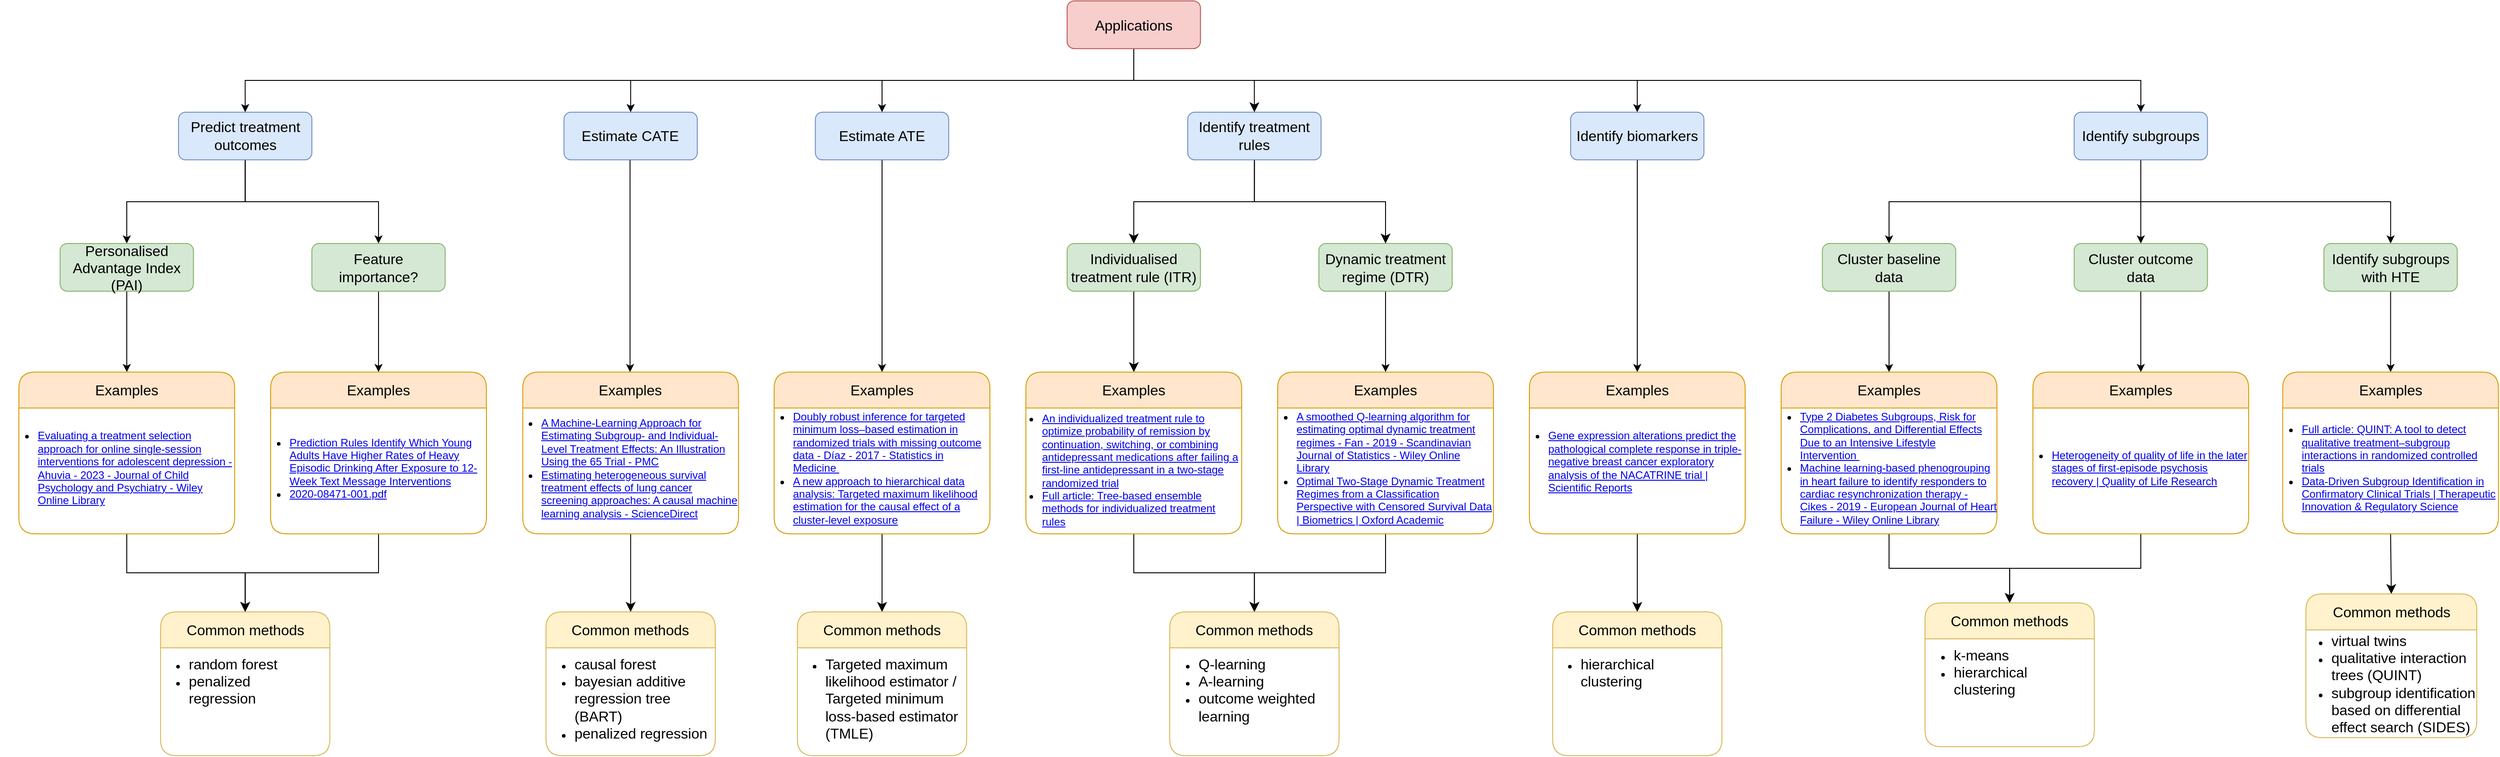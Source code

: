 <mxfile version="26.0.14">
  <diagram name="Page-1" id="97916047-d0de-89f5-080d-49f4d83e522f">
    <mxGraphModel dx="1921" dy="1223" grid="1" gridSize="10" guides="1" tooltips="1" connect="1" arrows="1" fold="1" page="1" pageScale="1.5" pageWidth="1169" pageHeight="827" background="none" math="0" shadow="0">
      <root>
        <mxCell id="0" />
        <mxCell id="1" parent="0" />
        <mxCell id="nU6p1UG-6rYGhFWLCgA0-63" style="edgeStyle=orthogonalEdgeStyle;rounded=0;orthogonalLoop=1;jettySize=auto;html=1;exitX=0.5;exitY=1;exitDx=0;exitDy=0;entryX=0.5;entryY=0;entryDx=0;entryDy=0;" parent="1" source="nU6p1UG-6rYGhFWLCgA0-56" target="nU6p1UG-6rYGhFWLCgA0-57" edge="1">
          <mxGeometry relative="1" as="geometry" />
        </mxCell>
        <mxCell id="nU6p1UG-6rYGhFWLCgA0-65" style="edgeStyle=orthogonalEdgeStyle;rounded=0;orthogonalLoop=1;jettySize=auto;html=1;exitX=0.5;exitY=1;exitDx=0;exitDy=0;entryX=0.5;entryY=0;entryDx=0;entryDy=0;" parent="1" source="nU6p1UG-6rYGhFWLCgA0-56" target="nU6p1UG-6rYGhFWLCgA0-58" edge="1">
          <mxGeometry relative="1" as="geometry" />
        </mxCell>
        <mxCell id="nU6p1UG-6rYGhFWLCgA0-66" style="edgeStyle=orthogonalEdgeStyle;rounded=0;orthogonalLoop=1;jettySize=auto;html=1;exitX=0.5;exitY=1;exitDx=0;exitDy=0;entryX=0.5;entryY=0;entryDx=0;entryDy=0;" parent="1" source="nU6p1UG-6rYGhFWLCgA0-56" target="nU6p1UG-6rYGhFWLCgA0-62" edge="1">
          <mxGeometry relative="1" as="geometry" />
        </mxCell>
        <mxCell id="nU6p1UG-6rYGhFWLCgA0-68" style="edgeStyle=orthogonalEdgeStyle;rounded=0;orthogonalLoop=1;jettySize=auto;html=1;exitX=0.5;exitY=1;exitDx=0;exitDy=0;" parent="1" source="nU6p1UG-6rYGhFWLCgA0-56" target="nU6p1UG-6rYGhFWLCgA0-59" edge="1">
          <mxGeometry relative="1" as="geometry" />
        </mxCell>
        <mxCell id="nU6p1UG-6rYGhFWLCgA0-69" style="edgeStyle=orthogonalEdgeStyle;rounded=0;orthogonalLoop=1;jettySize=auto;html=1;exitX=0.5;exitY=1;exitDx=0;exitDy=0;" parent="1" source="nU6p1UG-6rYGhFWLCgA0-56" target="nU6p1UG-6rYGhFWLCgA0-61" edge="1">
          <mxGeometry relative="1" as="geometry" />
        </mxCell>
        <mxCell id="dUSast3UTKjSwozzXsg9-116" style="edgeStyle=orthogonalEdgeStyle;rounded=0;orthogonalLoop=1;jettySize=auto;html=1;exitX=0.5;exitY=1;exitDx=0;exitDy=0;entryX=0.5;entryY=0;entryDx=0;entryDy=0;fontSize=12;startSize=8;endSize=8;" edge="1" parent="1" source="nU6p1UG-6rYGhFWLCgA0-56" target="dUSast3UTKjSwozzXsg9-114">
          <mxGeometry relative="1" as="geometry" />
        </mxCell>
        <mxCell id="nU6p1UG-6rYGhFWLCgA0-56" value="Applications" style="rounded=1;whiteSpace=wrap;html=1;fillColor=#f8cecc;strokeColor=#b85450;fontSize=16;" parent="1" vertex="1">
          <mxGeometry x="1205.85" y="40" width="148.293" height="53.077" as="geometry" />
        </mxCell>
        <mxCell id="nU6p1UG-6rYGhFWLCgA0-99" style="edgeStyle=orthogonalEdgeStyle;rounded=0;orthogonalLoop=1;jettySize=auto;html=1;exitX=0.5;exitY=1;exitDx=0;exitDy=0;entryX=0.5;entryY=0;entryDx=0;entryDy=0;" parent="1" source="nU6p1UG-6rYGhFWLCgA0-57" target="nU6p1UG-6rYGhFWLCgA0-72" edge="1">
          <mxGeometry relative="1" as="geometry" />
        </mxCell>
        <mxCell id="nU6p1UG-6rYGhFWLCgA0-100" style="edgeStyle=orthogonalEdgeStyle;rounded=0;orthogonalLoop=1;jettySize=auto;html=1;exitX=0.5;exitY=1;exitDx=0;exitDy=0;entryX=0.5;entryY=0;entryDx=0;entryDy=0;" parent="1" source="nU6p1UG-6rYGhFWLCgA0-57" target="nU6p1UG-6rYGhFWLCgA0-73" edge="1">
          <mxGeometry relative="1" as="geometry" />
        </mxCell>
        <mxCell id="nU6p1UG-6rYGhFWLCgA0-57" value="Predict treatment outcomes" style="rounded=1;whiteSpace=wrap;html=1;fillColor=#dae8fc;strokeColor=#6c8ebf;fontSize=16;" parent="1" vertex="1">
          <mxGeometry x="217.563" y="163.846" width="148.293" height="53.077" as="geometry" />
        </mxCell>
        <mxCell id="nU6p1UG-6rYGhFWLCgA0-93" style="edgeStyle=orthogonalEdgeStyle;rounded=0;orthogonalLoop=1;jettySize=auto;html=1;exitX=0.5;exitY=1;exitDx=0;exitDy=0;entryX=0.5;entryY=0;entryDx=0;entryDy=0;" parent="1" edge="1">
          <mxGeometry relative="1" as="geometry">
            <mxPoint x="719.728" y="216.923" as="sourcePoint" />
            <mxPoint x="719.728" y="453.073" as="targetPoint" />
          </mxGeometry>
        </mxCell>
        <mxCell id="nU6p1UG-6rYGhFWLCgA0-58" value="Estimate CATE" style="rounded=1;whiteSpace=wrap;html=1;fillColor=#dae8fc;strokeColor=#6c8ebf;fontSize=16;" parent="1" vertex="1">
          <mxGeometry x="646.252" y="163.846" width="148.293" height="53.077" as="geometry" />
        </mxCell>
        <mxCell id="nU6p1UG-6rYGhFWLCgA0-80" style="edgeStyle=orthogonalEdgeStyle;rounded=0;orthogonalLoop=1;jettySize=auto;html=1;exitX=0.5;exitY=1;exitDx=0;exitDy=0;entryX=0.5;entryY=0;entryDx=0;entryDy=0;" parent="1" source="nU6p1UG-6rYGhFWLCgA0-59" target="nU6p1UG-6rYGhFWLCgA0-74" edge="1">
          <mxGeometry relative="1" as="geometry" />
        </mxCell>
        <mxCell id="nU6p1UG-6rYGhFWLCgA0-81" style="edgeStyle=orthogonalEdgeStyle;rounded=0;orthogonalLoop=1;jettySize=auto;html=1;exitX=0.5;exitY=1;exitDx=0;exitDy=0;entryX=0.5;entryY=0;entryDx=0;entryDy=0;" parent="1" source="nU6p1UG-6rYGhFWLCgA0-59" target="nU6p1UG-6rYGhFWLCgA0-75" edge="1">
          <mxGeometry relative="1" as="geometry" />
        </mxCell>
        <mxCell id="nU6p1UG-6rYGhFWLCgA0-82" style="edgeStyle=orthogonalEdgeStyle;rounded=0;orthogonalLoop=1;jettySize=auto;html=1;exitX=0.5;exitY=1;exitDx=0;exitDy=0;" parent="1" source="nU6p1UG-6rYGhFWLCgA0-59" target="nU6p1UG-6rYGhFWLCgA0-76" edge="1">
          <mxGeometry relative="1" as="geometry" />
        </mxCell>
        <mxCell id="nU6p1UG-6rYGhFWLCgA0-59" value="Identify subgroups" style="rounded=1;whiteSpace=wrap;html=1;fillColor=#dae8fc;strokeColor=#6c8ebf;fontSize=16;" parent="1" vertex="1">
          <mxGeometry x="2325.858" y="163.846" width="148.293" height="53.077" as="geometry" />
        </mxCell>
        <mxCell id="dUSast3UTKjSwozzXsg9-113" style="edgeStyle=none;curved=1;rounded=0;orthogonalLoop=1;jettySize=auto;html=1;exitX=0.5;exitY=1;exitDx=0;exitDy=0;entryX=0.5;entryY=0;entryDx=0;entryDy=0;fontSize=12;startSize=8;endSize=8;" edge="1" parent="1" source="nU6p1UG-6rYGhFWLCgA0-60" target="dUSast3UTKjSwozzXsg9-15">
          <mxGeometry relative="1" as="geometry" />
        </mxCell>
        <mxCell id="nU6p1UG-6rYGhFWLCgA0-60" value="Individualised treatment rule (ITR)" style="rounded=1;whiteSpace=wrap;html=1;fillColor=#d5e8d4;strokeColor=#82b366;fontSize=16;" parent="1" vertex="1">
          <mxGeometry x="1205.85" y="309.996" width="148.293" height="53.077" as="geometry" />
        </mxCell>
        <mxCell id="nU6p1UG-6rYGhFWLCgA0-101" style="edgeStyle=orthogonalEdgeStyle;rounded=0;orthogonalLoop=1;jettySize=auto;html=1;exitX=0.5;exitY=1;exitDx=0;exitDy=0;entryX=0.5;entryY=0;entryDx=0;entryDy=0;" parent="1" source="nU6p1UG-6rYGhFWLCgA0-61" edge="1">
          <mxGeometry relative="1" as="geometry">
            <mxPoint x="1839.995" y="453.073" as="targetPoint" />
          </mxGeometry>
        </mxCell>
        <mxCell id="nU6p1UG-6rYGhFWLCgA0-61" value="Identify biomarkers" style="rounded=1;whiteSpace=wrap;html=1;fillColor=#dae8fc;strokeColor=#6c8ebf;fontSize=16;" parent="1" vertex="1">
          <mxGeometry x="1765.849" y="163.846" width="148.293" height="53.077" as="geometry" />
        </mxCell>
        <mxCell id="nU6p1UG-6rYGhFWLCgA0-94" style="edgeStyle=orthogonalEdgeStyle;rounded=0;orthogonalLoop=1;jettySize=auto;html=1;exitX=0.5;exitY=1;exitDx=0;exitDy=0;entryX=0.5;entryY=0;entryDx=0;entryDy=0;" parent="1" source="nU6p1UG-6rYGhFWLCgA0-62" edge="1">
          <mxGeometry relative="1" as="geometry">
            <mxPoint x="1000.0" y="453.07" as="targetPoint" />
          </mxGeometry>
        </mxCell>
        <mxCell id="nU6p1UG-6rYGhFWLCgA0-62" value="Estimate ATE" style="rounded=1;whiteSpace=wrap;html=1;fillColor=#dae8fc;strokeColor=#6c8ebf;fontSize=16;" parent="1" vertex="1">
          <mxGeometry x="925.851" y="163.846" width="148.293" height="53.077" as="geometry" />
        </mxCell>
        <mxCell id="nU6p1UG-6rYGhFWLCgA0-84" style="edgeStyle=orthogonalEdgeStyle;rounded=0;orthogonalLoop=1;jettySize=auto;html=1;exitX=0.5;exitY=1;exitDx=0;exitDy=0;entryX=0.5;entryY=0;entryDx=0;entryDy=0;" parent="1" source="nU6p1UG-6rYGhFWLCgA0-72" target="dUSast3UTKjSwozzXsg9-39" edge="1">
          <mxGeometry relative="1" as="geometry">
            <mxPoint x="159.996" y="446.924" as="targetPoint" />
          </mxGeometry>
        </mxCell>
        <mxCell id="nU6p1UG-6rYGhFWLCgA0-72" value="Personalised Advantage Index (PAI)" style="rounded=1;whiteSpace=wrap;html=1;fillColor=#d5e8d4;strokeColor=#82b366;fontSize=16;" parent="1" vertex="1">
          <mxGeometry x="85.85" y="309.996" width="148.293" height="53.077" as="geometry" />
        </mxCell>
        <mxCell id="nU6p1UG-6rYGhFWLCgA0-88" style="edgeStyle=orthogonalEdgeStyle;rounded=0;orthogonalLoop=1;jettySize=auto;html=1;exitX=0.5;exitY=1;exitDx=0;exitDy=0;entryX=0.5;entryY=0;entryDx=0;entryDy=0;" parent="1" source="nU6p1UG-6rYGhFWLCgA0-73" target="dUSast3UTKjSwozzXsg9-35" edge="1">
          <mxGeometry relative="1" as="geometry">
            <mxPoint x="440.004" y="446.924" as="targetPoint" />
          </mxGeometry>
        </mxCell>
        <mxCell id="nU6p1UG-6rYGhFWLCgA0-73" value="Feature importance?" style="rounded=1;whiteSpace=wrap;html=1;fillColor=#d5e8d4;strokeColor=#82b366;fontSize=16;" parent="1" vertex="1">
          <mxGeometry x="365.858" y="309.996" width="148.293" height="53.077" as="geometry" />
        </mxCell>
        <mxCell id="nU6p1UG-6rYGhFWLCgA0-105" style="edgeStyle=orthogonalEdgeStyle;rounded=0;orthogonalLoop=1;jettySize=auto;html=1;exitX=0.5;exitY=1;exitDx=0;exitDy=0;entryX=0.5;entryY=0;entryDx=0;entryDy=0;" parent="1" source="nU6p1UG-6rYGhFWLCgA0-74" edge="1">
          <mxGeometry relative="1" as="geometry">
            <mxPoint x="2119.995" y="453.073" as="targetPoint" />
          </mxGeometry>
        </mxCell>
        <mxCell id="nU6p1UG-6rYGhFWLCgA0-74" value="Cluster baseline data&lt;span style=&quot;color: rgba(0, 0, 0, 0); font-family: monospace; font-size: 0px; text-align: start; text-wrap-mode: nowrap;&quot;&gt;%3CmxGraphModel%3E%3Croot%3E%3CmxCell%20id%3D%220%22%2F%3E%3CmxCell%20id%3D%221%22%20parent%3D%220%22%2F%3E%3CmxCell%20id%3D%222%22%20value%3D%22Importance%20of%20treatment%20assignment%20in%20predictor%22%20style%3D%22rounded%3D1%3BwhiteSpace%3Dwrap%3Bhtml%3D1%3BfillColor%3D%23d5e8d4%3BstrokeColor%3D%2382b366%3BfontSize%3D16%3B%22%20vertex%3D%221%22%20parent%3D%221%22%3E%3CmxGeometry%20x%3D%22250%22%20y%3D%22390%22%20width%3D%22160%22%20height%3D%2260%22%20as%3D%22geometry%22%2F%3E%3C%2FmxCell%3E%3C%2Froot%3E%3C%2FmxGraphModel%3E&lt;/span&gt;" style="rounded=1;whiteSpace=wrap;html=1;fillColor=#d5e8d4;strokeColor=#82b366;fontSize=16;" parent="1" vertex="1">
          <mxGeometry x="2045.849" y="309.996" width="148.293" height="53.077" as="geometry" />
        </mxCell>
        <mxCell id="nU6p1UG-6rYGhFWLCgA0-108" style="edgeStyle=orthogonalEdgeStyle;rounded=0;orthogonalLoop=1;jettySize=auto;html=1;exitX=0.5;exitY=1;exitDx=0;exitDy=0;entryX=0.5;entryY=0;entryDx=0;entryDy=0;" parent="1" source="nU6p1UG-6rYGhFWLCgA0-75" target="dUSast3UTKjSwozzXsg9-27" edge="1">
          <mxGeometry relative="1" as="geometry">
            <mxPoint x="2399.03" y="450" as="targetPoint" />
          </mxGeometry>
        </mxCell>
        <mxCell id="nU6p1UG-6rYGhFWLCgA0-75" value="Cluster outcome data" style="rounded=1;whiteSpace=wrap;html=1;fillColor=#d5e8d4;strokeColor=#82b366;fontSize=16;" parent="1" vertex="1">
          <mxGeometry x="2325.858" y="309.996" width="148.293" height="53.077" as="geometry" />
        </mxCell>
        <mxCell id="nU6p1UG-6rYGhFWLCgA0-109" style="edgeStyle=orthogonalEdgeStyle;rounded=0;orthogonalLoop=1;jettySize=auto;html=1;exitX=0.5;exitY=1;exitDx=0;exitDy=0;entryX=0.5;entryY=0;entryDx=0;entryDy=0;" parent="1" source="nU6p1UG-6rYGhFWLCgA0-76" target="dUSast3UTKjSwozzXsg9-31" edge="1">
          <mxGeometry relative="1" as="geometry">
            <mxPoint x="2678" y="450" as="targetPoint" />
          </mxGeometry>
        </mxCell>
        <mxCell id="nU6p1UG-6rYGhFWLCgA0-76" value="Identify subgroups with HTE" style="rounded=1;whiteSpace=wrap;html=1;fillColor=#d5e8d4;strokeColor=#82b366;fontSize=16;" parent="1" vertex="1">
          <mxGeometry x="2603.657" y="309.996" width="148.293" height="53.077" as="geometry" />
        </mxCell>
        <mxCell id="dUSast3UTKjSwozzXsg9-67" style="edgeStyle=none;curved=1;rounded=0;orthogonalLoop=1;jettySize=auto;html=1;exitX=0.5;exitY=1;exitDx=0;exitDy=0;fontSize=12;startSize=8;endSize=8;" edge="1" parent="1" source="dUSast3UTKjSwozzXsg9-1" target="dUSast3UTKjSwozzXsg9-62">
          <mxGeometry relative="1" as="geometry" />
        </mxCell>
        <mxCell id="dUSast3UTKjSwozzXsg9-1" value="&lt;font&gt;Examples&lt;/font&gt;" style="swimlane;whiteSpace=wrap;html=1;rounded=1;fillColor=#ffe6cc;strokeColor=#d79b00;startSize=40;fontSize=16;fontStyle=0" vertex="1" parent="1">
          <mxGeometry x="600.39" y="453.07" width="240" height="180" as="geometry" />
        </mxCell>
        <mxCell id="dUSast3UTKjSwozzXsg9-2" value="&lt;ul&gt;&lt;li&gt;&lt;a href=&quot;https://pmc.ncbi.nlm.nih.gov/articles/PMC9459357/#bibr40-0272989X221100717&quot;&gt;A Machine-Learning Approach for Estimating Subgroup- and Individual-Level Treatment Effects: An Illustration Using the 65 Trial - PMC&lt;/a&gt;&lt;/li&gt;&lt;li&gt;&lt;a href=&quot;https://www.sciencedirect.com/science/article/pii/S1047279721001587#bib0005&quot;&gt;Estimating heterogeneous survival treatment effects of lung cancer screening approaches: A causal machine learning analysis - ScienceDirect&lt;/a&gt;&lt;/li&gt;&lt;/ul&gt;" style="text;html=1;align=left;verticalAlign=middle;whiteSpace=wrap;rounded=0;" vertex="1" parent="dUSast3UTKjSwozzXsg9-1">
          <mxGeometry x="-21" y="46.93" width="261" height="120" as="geometry" />
        </mxCell>
        <mxCell id="dUSast3UTKjSwozzXsg9-3" style="edgeStyle=none;curved=1;rounded=0;orthogonalLoop=1;jettySize=auto;html=1;exitX=0.75;exitY=1;exitDx=0;exitDy=0;fontSize=12;startSize=8;endSize=8;" edge="1" parent="dUSast3UTKjSwozzXsg9-1" source="dUSast3UTKjSwozzXsg9-2" target="dUSast3UTKjSwozzXsg9-2">
          <mxGeometry relative="1" as="geometry" />
        </mxCell>
        <mxCell id="dUSast3UTKjSwozzXsg9-4" style="edgeStyle=none;curved=1;rounded=0;orthogonalLoop=1;jettySize=auto;html=1;exitX=0.75;exitY=1;exitDx=0;exitDy=0;fontSize=12;startSize=8;endSize=8;" edge="1" parent="dUSast3UTKjSwozzXsg9-1" source="dUSast3UTKjSwozzXsg9-2" target="dUSast3UTKjSwozzXsg9-2">
          <mxGeometry relative="1" as="geometry" />
        </mxCell>
        <mxCell id="dUSast3UTKjSwozzXsg9-77" style="edgeStyle=none;curved=1;rounded=0;orthogonalLoop=1;jettySize=auto;html=1;exitX=0.5;exitY=1;exitDx=0;exitDy=0;entryX=0.5;entryY=0;entryDx=0;entryDy=0;fontSize=12;startSize=8;endSize=8;" edge="1" parent="1" source="dUSast3UTKjSwozzXsg9-10" target="dUSast3UTKjSwozzXsg9-73">
          <mxGeometry relative="1" as="geometry" />
        </mxCell>
        <mxCell id="dUSast3UTKjSwozzXsg9-10" value="&lt;font&gt;Examples&lt;/font&gt;" style="swimlane;whiteSpace=wrap;html=1;rounded=1;fillColor=#ffe6cc;strokeColor=#d79b00;startSize=40;fontSize=16;fontStyle=0" vertex="1" parent="1">
          <mxGeometry x="880" y="453.07" width="240" height="180" as="geometry" />
        </mxCell>
        <mxCell id="dUSast3UTKjSwozzXsg9-11" value="&lt;ul&gt;&lt;li&gt;&lt;a href=&quot;https://onlinelibrary.wiley.com/doi/10.1/sim.7389&quot;&gt;Doubly robust inference for targeted minimum loss–based estimation in randomized trials with missing outcome data - Díaz - 2017 - Statistics in Medicine&amp;nbsp;&lt;/a&gt;&lt;/li&gt;&lt;li&gt;&lt;a href=&quot;https://journals.sagepub.com/doi/10.118/0962280218774936&quot;&gt;A new approach to hierarchical data analysis: Targeted maximum likelihood estimation for the causal effect of a cluster-level exposure&lt;/a&gt;&lt;/li&gt;&lt;/ul&gt;" style="text;html=1;align=left;verticalAlign=middle;whiteSpace=wrap;rounded=0;" vertex="1" parent="dUSast3UTKjSwozzXsg9-10">
          <mxGeometry x="-21" y="46.93" width="261" height="120" as="geometry" />
        </mxCell>
        <mxCell id="dUSast3UTKjSwozzXsg9-12" style="edgeStyle=none;curved=1;rounded=0;orthogonalLoop=1;jettySize=auto;html=1;exitX=0.75;exitY=1;exitDx=0;exitDy=0;fontSize=12;startSize=8;endSize=8;" edge="1" parent="dUSast3UTKjSwozzXsg9-10" source="dUSast3UTKjSwozzXsg9-11" target="dUSast3UTKjSwozzXsg9-11">
          <mxGeometry relative="1" as="geometry" />
        </mxCell>
        <mxCell id="dUSast3UTKjSwozzXsg9-13" style="edgeStyle=none;curved=1;rounded=0;orthogonalLoop=1;jettySize=auto;html=1;exitX=0.75;exitY=1;exitDx=0;exitDy=0;fontSize=12;startSize=8;endSize=8;" edge="1" parent="dUSast3UTKjSwozzXsg9-10" source="dUSast3UTKjSwozzXsg9-11" target="dUSast3UTKjSwozzXsg9-11">
          <mxGeometry relative="1" as="geometry" />
        </mxCell>
        <mxCell id="dUSast3UTKjSwozzXsg9-83" style="edgeStyle=orthogonalEdgeStyle;rounded=0;orthogonalLoop=1;jettySize=auto;html=1;exitX=0.5;exitY=1;exitDx=0;exitDy=0;entryX=0.5;entryY=0;entryDx=0;entryDy=0;fontSize=12;startSize=8;endSize=8;" edge="1" parent="1" source="dUSast3UTKjSwozzXsg9-15" target="dUSast3UTKjSwozzXsg9-108">
          <mxGeometry relative="1" as="geometry">
            <mxPoint x="1279.995" y="720" as="targetPoint" />
          </mxGeometry>
        </mxCell>
        <mxCell id="dUSast3UTKjSwozzXsg9-15" value="&lt;font&gt;Examples&lt;/font&gt;" style="swimlane;whiteSpace=wrap;html=1;rounded=1;fillColor=#ffe6cc;strokeColor=#d79b00;startSize=40;fontSize=16;fontStyle=0" vertex="1" parent="1">
          <mxGeometry x="1160" y="453.07" width="240" height="180" as="geometry" />
        </mxCell>
        <mxCell id="dUSast3UTKjSwozzXsg9-16" value="&lt;ul&gt;&lt;li&gt;&lt;a href=&quot;https://www.cambridge.org/core/journals/psychological-medicine/article/an-individualized-treatment-rule-to-optimize-probability-of-remission-by-continuation-switching-or-combining-antidepressant-medications-after-failing-a-firstline-antidepressant-in-a-twostage-randomized-trial/DDEFA9F0735147100E0BE81491B362C8&quot;&gt;An individualized treatment rule to optimize probability of remission by continuation, switching, or combining antidepressant medications after failing a first-line antidepressant in a two-stage randomized trial&lt;/a&gt;&lt;/li&gt;&lt;li&gt;&lt;a href=&quot;https://www.tandfonline.com/doi/full/10.108/24709360.202.1435608#abstract&quot;&gt;Full article: Tree-based ensemble methods for individualized treatment rules&lt;/a&gt;&lt;/li&gt;&lt;/ul&gt;" style="text;html=1;align=left;verticalAlign=middle;whiteSpace=wrap;rounded=0;" vertex="1" parent="dUSast3UTKjSwozzXsg9-15">
          <mxGeometry x="-24" y="48.93" width="264" height="120" as="geometry" />
        </mxCell>
        <mxCell id="dUSast3UTKjSwozzXsg9-17" style="edgeStyle=none;curved=1;rounded=0;orthogonalLoop=1;jettySize=auto;html=1;exitX=0.75;exitY=1;exitDx=0;exitDy=0;fontSize=12;startSize=8;endSize=8;" edge="1" parent="dUSast3UTKjSwozzXsg9-15" source="dUSast3UTKjSwozzXsg9-16" target="dUSast3UTKjSwozzXsg9-16">
          <mxGeometry relative="1" as="geometry" />
        </mxCell>
        <mxCell id="dUSast3UTKjSwozzXsg9-18" style="edgeStyle=none;curved=1;rounded=0;orthogonalLoop=1;jettySize=auto;html=1;exitX=0.75;exitY=1;exitDx=0;exitDy=0;fontSize=12;startSize=8;endSize=8;" edge="1" parent="dUSast3UTKjSwozzXsg9-15" source="dUSast3UTKjSwozzXsg9-16" target="dUSast3UTKjSwozzXsg9-16">
          <mxGeometry relative="1" as="geometry" />
        </mxCell>
        <mxCell id="dUSast3UTKjSwozzXsg9-88" style="edgeStyle=none;curved=1;rounded=0;orthogonalLoop=1;jettySize=auto;html=1;exitX=0.5;exitY=1;exitDx=0;exitDy=0;entryX=0.5;entryY=0;entryDx=0;entryDy=0;fontSize=12;startSize=8;endSize=8;" edge="1" parent="1" source="dUSast3UTKjSwozzXsg9-19" target="dUSast3UTKjSwozzXsg9-84">
          <mxGeometry relative="1" as="geometry" />
        </mxCell>
        <mxCell id="dUSast3UTKjSwozzXsg9-19" value="&lt;font&gt;Examples&lt;/font&gt;" style="swimlane;whiteSpace=wrap;html=1;rounded=1;fillColor=#ffe6cc;strokeColor=#d79b00;startSize=40;fontSize=16;fontStyle=0" vertex="1" parent="1">
          <mxGeometry x="1720" y="453.07" width="240" height="180" as="geometry" />
        </mxCell>
        <mxCell id="dUSast3UTKjSwozzXsg9-20" value="&lt;ul&gt;&lt;li&gt;&lt;a href=&quot;https://www.nature.com/articles/s41598-023-48657-6&quot;&gt;Gene expression alterations predict the pathological complete response in triple-negative breast cancer exploratory analysis of the NACATRINE trial | Scientific Reports&lt;/a&gt;&lt;/li&gt;&lt;br&gt;&lt;/ul&gt;" style="text;html=1;align=left;verticalAlign=middle;whiteSpace=wrap;rounded=0;" vertex="1" parent="dUSast3UTKjSwozzXsg9-19">
          <mxGeometry x="-21" y="46.93" width="261" height="120" as="geometry" />
        </mxCell>
        <mxCell id="dUSast3UTKjSwozzXsg9-21" style="edgeStyle=none;curved=1;rounded=0;orthogonalLoop=1;jettySize=auto;html=1;exitX=0.75;exitY=1;exitDx=0;exitDy=0;fontSize=12;startSize=8;endSize=8;" edge="1" parent="dUSast3UTKjSwozzXsg9-19" source="dUSast3UTKjSwozzXsg9-20" target="dUSast3UTKjSwozzXsg9-20">
          <mxGeometry relative="1" as="geometry" />
        </mxCell>
        <mxCell id="dUSast3UTKjSwozzXsg9-22" style="edgeStyle=none;curved=1;rounded=0;orthogonalLoop=1;jettySize=auto;html=1;exitX=0.75;exitY=1;exitDx=0;exitDy=0;fontSize=12;startSize=8;endSize=8;" edge="1" parent="dUSast3UTKjSwozzXsg9-19" source="dUSast3UTKjSwozzXsg9-20" target="dUSast3UTKjSwozzXsg9-20">
          <mxGeometry relative="1" as="geometry" />
        </mxCell>
        <mxCell id="dUSast3UTKjSwozzXsg9-99" style="edgeStyle=orthogonalEdgeStyle;rounded=0;orthogonalLoop=1;jettySize=auto;html=1;exitX=0.5;exitY=1;exitDx=0;exitDy=0;entryX=0.5;entryY=0;entryDx=0;entryDy=0;fontSize=12;startSize=8;endSize=8;" edge="1" parent="1" source="dUSast3UTKjSwozzXsg9-23" target="dUSast3UTKjSwozzXsg9-89">
          <mxGeometry relative="1" as="geometry" />
        </mxCell>
        <mxCell id="dUSast3UTKjSwozzXsg9-23" value="&lt;font&gt;Examples&lt;/font&gt;" style="swimlane;whiteSpace=wrap;html=1;rounded=1;fillColor=#ffe6cc;strokeColor=#d79b00;startSize=40;fontSize=16;fontStyle=0" vertex="1" parent="1">
          <mxGeometry x="2000" y="453.07" width="240" height="180" as="geometry" />
        </mxCell>
        <mxCell id="dUSast3UTKjSwozzXsg9-24" value="&lt;ul&gt;&lt;li&gt;&lt;a href=&quot;https://diabetesjournals.org/care/article/44/5/1203/138756/Type-2-Diabetes-Subgroups-Risk-for-Complications&quot;&gt;Type 2 Diabetes Subgroups, Risk for Complications, and Differential Effects Due to an Intensive Lifestyle Intervention&amp;nbsp;&lt;/a&gt;&lt;/li&gt;&lt;li&gt;&lt;a href=&quot;https://onlinelibrary.wiley.com/doi/10.1/ejhf.1333&quot;&gt;Machine learning‐based phenogrouping in heart failure to identify responders to cardiac resynchronization therapy - Cikes - 2019 - European Journal of Heart Failure - Wiley Online Library&lt;/a&gt;&lt;/li&gt;&lt;/ul&gt;" style="text;html=1;align=left;verticalAlign=middle;whiteSpace=wrap;rounded=0;" vertex="1" parent="dUSast3UTKjSwozzXsg9-23">
          <mxGeometry x="-21" y="46.93" width="261" height="120" as="geometry" />
        </mxCell>
        <mxCell id="dUSast3UTKjSwozzXsg9-25" style="edgeStyle=none;curved=1;rounded=0;orthogonalLoop=1;jettySize=auto;html=1;exitX=0.75;exitY=1;exitDx=0;exitDy=0;fontSize=12;startSize=8;endSize=8;" edge="1" parent="dUSast3UTKjSwozzXsg9-23" source="dUSast3UTKjSwozzXsg9-24" target="dUSast3UTKjSwozzXsg9-24">
          <mxGeometry relative="1" as="geometry" />
        </mxCell>
        <mxCell id="dUSast3UTKjSwozzXsg9-26" style="edgeStyle=none;curved=1;rounded=0;orthogonalLoop=1;jettySize=auto;html=1;exitX=0.75;exitY=1;exitDx=0;exitDy=0;fontSize=12;startSize=8;endSize=8;" edge="1" parent="dUSast3UTKjSwozzXsg9-23" source="dUSast3UTKjSwozzXsg9-24" target="dUSast3UTKjSwozzXsg9-24">
          <mxGeometry relative="1" as="geometry" />
        </mxCell>
        <mxCell id="dUSast3UTKjSwozzXsg9-100" style="edgeStyle=orthogonalEdgeStyle;rounded=0;orthogonalLoop=1;jettySize=auto;html=1;exitX=0.5;exitY=1;exitDx=0;exitDy=0;entryX=0.5;entryY=0;entryDx=0;entryDy=0;fontSize=12;" edge="1" parent="1" source="dUSast3UTKjSwozzXsg9-27" target="dUSast3UTKjSwozzXsg9-89">
          <mxGeometry relative="1" as="geometry" />
        </mxCell>
        <mxCell id="dUSast3UTKjSwozzXsg9-27" value="&lt;font&gt;Examples&lt;/font&gt;" style="swimlane;whiteSpace=wrap;html=1;rounded=1;fillColor=#ffe6cc;strokeColor=#d79b00;startSize=40;fontSize=16;fontStyle=0" vertex="1" parent="1">
          <mxGeometry x="2280" y="453.07" width="240" height="180" as="geometry" />
        </mxCell>
        <mxCell id="dUSast3UTKjSwozzXsg9-28" value="&lt;ul&gt;&lt;li&gt;&lt;a href=&quot;https://link.springer.com/article/10.101/s11136-022-03277-x&quot;&gt;Heterogeneity of quality of life in the later stages of first-episode psychosis recovery | Quality of Life Research&lt;/a&gt;&lt;/li&gt;&lt;/ul&gt;" style="text;html=1;align=left;verticalAlign=middle;whiteSpace=wrap;rounded=0;" vertex="1" parent="dUSast3UTKjSwozzXsg9-27">
          <mxGeometry x="-21" y="46.93" width="261" height="120" as="geometry" />
        </mxCell>
        <mxCell id="dUSast3UTKjSwozzXsg9-29" style="edgeStyle=none;curved=1;rounded=0;orthogonalLoop=1;jettySize=auto;html=1;exitX=0.75;exitY=1;exitDx=0;exitDy=0;fontSize=12;startSize=8;endSize=8;" edge="1" parent="dUSast3UTKjSwozzXsg9-27" source="dUSast3UTKjSwozzXsg9-28" target="dUSast3UTKjSwozzXsg9-28">
          <mxGeometry relative="1" as="geometry" />
        </mxCell>
        <mxCell id="dUSast3UTKjSwozzXsg9-30" style="edgeStyle=none;curved=1;rounded=0;orthogonalLoop=1;jettySize=auto;html=1;exitX=0.75;exitY=1;exitDx=0;exitDy=0;fontSize=12;startSize=8;endSize=8;" edge="1" parent="dUSast3UTKjSwozzXsg9-27" source="dUSast3UTKjSwozzXsg9-28" target="dUSast3UTKjSwozzXsg9-28">
          <mxGeometry relative="1" as="geometry" />
        </mxCell>
        <mxCell id="dUSast3UTKjSwozzXsg9-98" style="edgeStyle=none;curved=1;rounded=0;orthogonalLoop=1;jettySize=auto;html=1;exitX=0.5;exitY=1;exitDx=0;exitDy=0;entryX=0.5;entryY=0;entryDx=0;entryDy=0;fontSize=12;startSize=8;endSize=8;" edge="1" parent="1" source="dUSast3UTKjSwozzXsg9-31" target="dUSast3UTKjSwozzXsg9-93">
          <mxGeometry relative="1" as="geometry" />
        </mxCell>
        <mxCell id="dUSast3UTKjSwozzXsg9-31" value="&lt;font&gt;Examples&lt;/font&gt;" style="swimlane;whiteSpace=wrap;html=1;rounded=1;fillColor=#ffe6cc;strokeColor=#d79b00;startSize=40;fontSize=16;fontStyle=0" vertex="1" parent="1">
          <mxGeometry x="2557.8" y="453.07" width="240" height="180" as="geometry" />
        </mxCell>
        <mxCell id="dUSast3UTKjSwozzXsg9-32" value="&lt;ul&gt;&lt;li&gt;&lt;a href=&quot;https://www.tandfonline.com/doi/full/10.108/10503307.202.1062934&quot;&gt;Full article: QUINT: A tool to detect qualitative treatment–subgroup interactions in randomized controlled trials&lt;/a&gt;&lt;/li&gt;&lt;li&gt;&lt;a href=&quot;https://link.springer.com/article/10.101/s43441-021-00329-1&quot;&gt;Data-Driven Subgroup Identification in Confirmatory Clinical Trials | Therapeutic Innovation &amp;amp; Regulatory Science&lt;/a&gt;&lt;/li&gt;&lt;/ul&gt;" style="text;html=1;align=left;verticalAlign=middle;whiteSpace=wrap;rounded=0;" vertex="1" parent="dUSast3UTKjSwozzXsg9-31">
          <mxGeometry x="-21" y="46.93" width="261" height="120" as="geometry" />
        </mxCell>
        <mxCell id="dUSast3UTKjSwozzXsg9-33" style="edgeStyle=none;curved=1;rounded=0;orthogonalLoop=1;jettySize=auto;html=1;exitX=0.75;exitY=1;exitDx=0;exitDy=0;fontSize=12;startSize=8;endSize=8;" edge="1" parent="dUSast3UTKjSwozzXsg9-31" source="dUSast3UTKjSwozzXsg9-32" target="dUSast3UTKjSwozzXsg9-32">
          <mxGeometry relative="1" as="geometry" />
        </mxCell>
        <mxCell id="dUSast3UTKjSwozzXsg9-34" style="edgeStyle=none;curved=1;rounded=0;orthogonalLoop=1;jettySize=auto;html=1;exitX=0.75;exitY=1;exitDx=0;exitDy=0;fontSize=12;startSize=8;endSize=8;" edge="1" parent="dUSast3UTKjSwozzXsg9-31" source="dUSast3UTKjSwozzXsg9-32" target="dUSast3UTKjSwozzXsg9-32">
          <mxGeometry relative="1" as="geometry" />
        </mxCell>
        <mxCell id="dUSast3UTKjSwozzXsg9-61" style="edgeStyle=orthogonalEdgeStyle;rounded=0;orthogonalLoop=1;jettySize=auto;html=1;exitX=0.5;exitY=1;exitDx=0;exitDy=0;entryX=0.5;entryY=0;entryDx=0;entryDy=0;fontSize=12;startSize=8;endSize=8;" edge="1" parent="1" source="dUSast3UTKjSwozzXsg9-35" target="dUSast3UTKjSwozzXsg9-43">
          <mxGeometry relative="1" as="geometry" />
        </mxCell>
        <mxCell id="dUSast3UTKjSwozzXsg9-35" value="&lt;font&gt;Examples&lt;/font&gt;" style="swimlane;whiteSpace=wrap;html=1;rounded=1;fillColor=#ffe6cc;strokeColor=#d79b00;startSize=40;fontSize=16;fontStyle=0" vertex="1" parent="1">
          <mxGeometry x="320" y="453.07" width="240" height="180" as="geometry" />
        </mxCell>
        <mxCell id="dUSast3UTKjSwozzXsg9-36" value="&lt;ul&gt;&lt;li&gt;&lt;a href=&quot;https://journals.sagepub.com/doi/10.118/29767342231206653&quot;&gt;Prediction Rules Identify Which Young Adults Have Higher Rates of Heavy Episodic Drinking After Exposure to 12-Week Text Message Interventions&lt;/a&gt;&lt;/li&gt;&lt;li&gt;&lt;a href=&quot;https://psycnet.apa.org/fulltext/2020-08471-001.pdf?auth_token=6ce16cf0df0f06e6cbe143ef9efc53005384d63b&amp;amp;returnUrl=https%3A%2F%2Fpsycnet.apa.org%2FdoiLanding%3Fdoi%3D10.104%252Fmet0000256&quot;&gt;2020-08471-001.pdf&lt;/a&gt;&lt;/li&gt;&lt;/ul&gt;" style="text;html=1;align=left;verticalAlign=middle;whiteSpace=wrap;rounded=0;" vertex="1" parent="dUSast3UTKjSwozzXsg9-35">
          <mxGeometry x="-21" y="46.93" width="261" height="120" as="geometry" />
        </mxCell>
        <mxCell id="dUSast3UTKjSwozzXsg9-37" style="edgeStyle=none;curved=1;rounded=0;orthogonalLoop=1;jettySize=auto;html=1;exitX=0.75;exitY=1;exitDx=0;exitDy=0;fontSize=12;startSize=8;endSize=8;" edge="1" parent="dUSast3UTKjSwozzXsg9-35" source="dUSast3UTKjSwozzXsg9-36" target="dUSast3UTKjSwozzXsg9-36">
          <mxGeometry relative="1" as="geometry" />
        </mxCell>
        <mxCell id="dUSast3UTKjSwozzXsg9-38" style="edgeStyle=none;curved=1;rounded=0;orthogonalLoop=1;jettySize=auto;html=1;exitX=0.75;exitY=1;exitDx=0;exitDy=0;fontSize=12;startSize=8;endSize=8;" edge="1" parent="dUSast3UTKjSwozzXsg9-35" source="dUSast3UTKjSwozzXsg9-36" target="dUSast3UTKjSwozzXsg9-36">
          <mxGeometry relative="1" as="geometry" />
        </mxCell>
        <mxCell id="dUSast3UTKjSwozzXsg9-60" style="edgeStyle=orthogonalEdgeStyle;rounded=0;orthogonalLoop=1;jettySize=auto;html=1;exitX=0.5;exitY=1;exitDx=0;exitDy=0;entryX=0.5;entryY=0;entryDx=0;entryDy=0;fontSize=12;startSize=8;endSize=8;" edge="1" parent="1" source="dUSast3UTKjSwozzXsg9-39" target="dUSast3UTKjSwozzXsg9-43">
          <mxGeometry relative="1" as="geometry" />
        </mxCell>
        <mxCell id="dUSast3UTKjSwozzXsg9-39" value="&lt;font&gt;Examples&lt;/font&gt;" style="swimlane;whiteSpace=wrap;html=1;rounded=1;fillColor=#ffe6cc;strokeColor=#d79b00;startSize=40;fontSize=16;fontStyle=0" vertex="1" parent="1">
          <mxGeometry x="40.0" y="453.07" width="240" height="180" as="geometry" />
        </mxCell>
        <mxCell id="dUSast3UTKjSwozzXsg9-40" value="&lt;ul&gt;&lt;li&gt;&lt;a href=&quot;https://acamh.onlinelibrary.wiley.com/doi/10.111/jcpp.13822&quot;&gt;Evaluating a treatment selection approach for online single‐session interventions for adolescent depression - Ahuvia - 2023 - Journal of Child Psychology and Psychiatry - Wiley Online Library&lt;/a&gt;&lt;/li&gt;&lt;/ul&gt;" style="text;html=1;align=left;verticalAlign=middle;whiteSpace=wrap;rounded=0;" vertex="1" parent="dUSast3UTKjSwozzXsg9-39">
          <mxGeometry x="-21" y="46.93" width="261" height="120" as="geometry" />
        </mxCell>
        <mxCell id="dUSast3UTKjSwozzXsg9-41" style="edgeStyle=none;curved=1;rounded=0;orthogonalLoop=1;jettySize=auto;html=1;exitX=0.75;exitY=1;exitDx=0;exitDy=0;fontSize=12;startSize=8;endSize=8;" edge="1" parent="dUSast3UTKjSwozzXsg9-39" source="dUSast3UTKjSwozzXsg9-40" target="dUSast3UTKjSwozzXsg9-40">
          <mxGeometry relative="1" as="geometry" />
        </mxCell>
        <mxCell id="dUSast3UTKjSwozzXsg9-42" style="edgeStyle=none;curved=1;rounded=0;orthogonalLoop=1;jettySize=auto;html=1;exitX=0.75;exitY=1;exitDx=0;exitDy=0;fontSize=12;startSize=8;endSize=8;" edge="1" parent="dUSast3UTKjSwozzXsg9-39" source="dUSast3UTKjSwozzXsg9-40" target="dUSast3UTKjSwozzXsg9-40">
          <mxGeometry relative="1" as="geometry" />
        </mxCell>
        <mxCell id="dUSast3UTKjSwozzXsg9-43" value="&lt;font&gt;Common methods&lt;/font&gt;" style="swimlane;whiteSpace=wrap;html=1;rounded=1;fillColor=#fff2cc;strokeColor=#d6b656;startSize=40;fontSize=16;fontStyle=0;" vertex="1" parent="1">
          <mxGeometry x="197.56" y="720" width="188.29" height="160" as="geometry" />
        </mxCell>
        <mxCell id="dUSast3UTKjSwozzXsg9-44" value="&lt;div&gt;&lt;ul&gt;&lt;li&gt;&lt;span style=&quot;font-size: 16px;&quot;&gt;random forest&lt;/span&gt;&lt;/li&gt;&lt;li&gt;&lt;span style=&quot;font-size: 16px;&quot;&gt;penalized regression&lt;/span&gt;&lt;/li&gt;&lt;/ul&gt;&lt;/div&gt;" style="text;html=1;align=left;verticalAlign=top;whiteSpace=wrap;rounded=0;labelPosition=center;verticalLabelPosition=middle;" vertex="1" parent="dUSast3UTKjSwozzXsg9-43">
          <mxGeometry x="-10.5" y="30" width="180.5" height="120" as="geometry" />
        </mxCell>
        <mxCell id="dUSast3UTKjSwozzXsg9-45" style="edgeStyle=none;curved=1;rounded=0;orthogonalLoop=1;jettySize=auto;html=1;exitX=0.75;exitY=1;exitDx=0;exitDy=0;fontSize=12;startSize=8;endSize=8;" edge="1" parent="dUSast3UTKjSwozzXsg9-43" source="dUSast3UTKjSwozzXsg9-44" target="dUSast3UTKjSwozzXsg9-44">
          <mxGeometry relative="1" as="geometry" />
        </mxCell>
        <mxCell id="dUSast3UTKjSwozzXsg9-46" style="edgeStyle=none;curved=1;rounded=0;orthogonalLoop=1;jettySize=auto;html=1;exitX=0.75;exitY=1;exitDx=0;exitDy=0;fontSize=12;startSize=8;endSize=8;" edge="1" parent="dUSast3UTKjSwozzXsg9-43" source="dUSast3UTKjSwozzXsg9-44" target="dUSast3UTKjSwozzXsg9-44">
          <mxGeometry relative="1" as="geometry" />
        </mxCell>
        <mxCell id="dUSast3UTKjSwozzXsg9-62" value="&lt;font&gt;Common methods&lt;/font&gt;" style="swimlane;whiteSpace=wrap;html=1;rounded=1;fillColor=#fff2cc;strokeColor=#d6b656;startSize=40;fontSize=16;fontStyle=0;" vertex="1" parent="1">
          <mxGeometry x="626.25" y="720" width="188.29" height="160" as="geometry" />
        </mxCell>
        <mxCell id="dUSast3UTKjSwozzXsg9-63" value="&lt;ul&gt;&lt;li&gt;&lt;span style=&quot;font-size: 16px;&quot;&gt;causal forest&lt;/span&gt;&lt;/li&gt;&lt;li&gt;&lt;span style=&quot;font-size: 16px;&quot;&gt;bayesian additive regression tree (BART)&lt;/span&gt;&lt;/li&gt;&lt;li&gt;&lt;span style=&quot;font-size: 16px;&quot;&gt;penalized regression&lt;/span&gt;&lt;/li&gt;&lt;/ul&gt;" style="text;html=1;align=left;verticalAlign=top;whiteSpace=wrap;rounded=0;labelPosition=center;verticalLabelPosition=middle;" vertex="1" parent="dUSast3UTKjSwozzXsg9-62">
          <mxGeometry x="-10.5" y="30" width="190.5" height="120" as="geometry" />
        </mxCell>
        <mxCell id="dUSast3UTKjSwozzXsg9-64" style="edgeStyle=none;curved=1;rounded=0;orthogonalLoop=1;jettySize=auto;html=1;exitX=0.75;exitY=1;exitDx=0;exitDy=0;fontSize=12;startSize=8;endSize=8;" edge="1" parent="dUSast3UTKjSwozzXsg9-62" source="dUSast3UTKjSwozzXsg9-63" target="dUSast3UTKjSwozzXsg9-63">
          <mxGeometry relative="1" as="geometry" />
        </mxCell>
        <mxCell id="dUSast3UTKjSwozzXsg9-65" style="edgeStyle=none;curved=1;rounded=0;orthogonalLoop=1;jettySize=auto;html=1;exitX=0.75;exitY=1;exitDx=0;exitDy=0;fontSize=12;startSize=8;endSize=8;" edge="1" parent="dUSast3UTKjSwozzXsg9-62" source="dUSast3UTKjSwozzXsg9-63" target="dUSast3UTKjSwozzXsg9-63">
          <mxGeometry relative="1" as="geometry" />
        </mxCell>
        <mxCell id="dUSast3UTKjSwozzXsg9-73" value="&lt;font&gt;Common methods&lt;/font&gt;" style="swimlane;whiteSpace=wrap;html=1;rounded=1;fillColor=#fff2cc;strokeColor=#d6b656;startSize=40;fontSize=16;fontStyle=0;" vertex="1" parent="1">
          <mxGeometry x="905.85" y="720" width="188.29" height="160" as="geometry" />
        </mxCell>
        <mxCell id="dUSast3UTKjSwozzXsg9-74" value="&lt;ul&gt;&lt;li&gt;&lt;span style=&quot;font-size: 16px;&quot;&gt;Targeted maximum likelihood estimator / Targeted minimum loss-based estimator (TMLE)&lt;/span&gt;&lt;/li&gt;&lt;/ul&gt;" style="text;html=1;align=left;verticalAlign=top;whiteSpace=wrap;rounded=0;labelPosition=center;verticalLabelPosition=middle;" vertex="1" parent="dUSast3UTKjSwozzXsg9-73">
          <mxGeometry x="-10.5" y="30" width="190.5" height="120" as="geometry" />
        </mxCell>
        <mxCell id="dUSast3UTKjSwozzXsg9-75" style="edgeStyle=none;curved=1;rounded=0;orthogonalLoop=1;jettySize=auto;html=1;exitX=0.75;exitY=1;exitDx=0;exitDy=0;fontSize=12;startSize=8;endSize=8;" edge="1" parent="dUSast3UTKjSwozzXsg9-73" source="dUSast3UTKjSwozzXsg9-74" target="dUSast3UTKjSwozzXsg9-74">
          <mxGeometry relative="1" as="geometry" />
        </mxCell>
        <mxCell id="dUSast3UTKjSwozzXsg9-76" style="edgeStyle=none;curved=1;rounded=0;orthogonalLoop=1;jettySize=auto;html=1;exitX=0.75;exitY=1;exitDx=0;exitDy=0;fontSize=12;startSize=8;endSize=8;" edge="1" parent="dUSast3UTKjSwozzXsg9-73" source="dUSast3UTKjSwozzXsg9-74" target="dUSast3UTKjSwozzXsg9-74">
          <mxGeometry relative="1" as="geometry" />
        </mxCell>
        <mxCell id="dUSast3UTKjSwozzXsg9-84" value="&lt;font&gt;Common methods&lt;/font&gt;" style="swimlane;whiteSpace=wrap;html=1;rounded=1;fillColor=#fff2cc;strokeColor=#d6b656;startSize=40;fontSize=16;fontStyle=0;" vertex="1" parent="1">
          <mxGeometry x="1745.85" y="720" width="188.29" height="160" as="geometry" />
        </mxCell>
        <mxCell id="dUSast3UTKjSwozzXsg9-85" value="&lt;ul&gt;&lt;li&gt;&lt;span style=&quot;font-size: 16px;&quot;&gt;hierarchical clustering&lt;/span&gt;&lt;/li&gt;&lt;/ul&gt;" style="text;html=1;align=left;verticalAlign=top;whiteSpace=wrap;rounded=0;labelPosition=center;verticalLabelPosition=middle;" vertex="1" parent="dUSast3UTKjSwozzXsg9-84">
          <mxGeometry x="-10.5" y="30" width="190.5" height="120" as="geometry" />
        </mxCell>
        <mxCell id="dUSast3UTKjSwozzXsg9-86" style="edgeStyle=none;curved=1;rounded=0;orthogonalLoop=1;jettySize=auto;html=1;exitX=0.75;exitY=1;exitDx=0;exitDy=0;fontSize=12;startSize=8;endSize=8;" edge="1" parent="dUSast3UTKjSwozzXsg9-84" source="dUSast3UTKjSwozzXsg9-85" target="dUSast3UTKjSwozzXsg9-85">
          <mxGeometry relative="1" as="geometry" />
        </mxCell>
        <mxCell id="dUSast3UTKjSwozzXsg9-87" style="edgeStyle=none;curved=1;rounded=0;orthogonalLoop=1;jettySize=auto;html=1;exitX=0.75;exitY=1;exitDx=0;exitDy=0;fontSize=12;startSize=8;endSize=8;" edge="1" parent="dUSast3UTKjSwozzXsg9-84" source="dUSast3UTKjSwozzXsg9-85" target="dUSast3UTKjSwozzXsg9-85">
          <mxGeometry relative="1" as="geometry" />
        </mxCell>
        <mxCell id="dUSast3UTKjSwozzXsg9-89" value="&lt;font&gt;Common methods&lt;/font&gt;" style="swimlane;whiteSpace=wrap;html=1;rounded=1;fillColor=#fff2cc;strokeColor=#d6b656;startSize=40;fontSize=16;fontStyle=0;" vertex="1" parent="1">
          <mxGeometry x="2160" y="710" width="188.29" height="160" as="geometry" />
        </mxCell>
        <mxCell id="dUSast3UTKjSwozzXsg9-90" value="&lt;ul&gt;&lt;li&gt;&lt;span style=&quot;font-size: 16px;&quot;&gt;k-means&lt;/span&gt;&lt;/li&gt;&lt;li&gt;&lt;span style=&quot;font-size: 16px;&quot;&gt;hierarchical clustering&lt;/span&gt;&lt;/li&gt;&lt;/ul&gt;" style="text;html=1;align=left;verticalAlign=top;whiteSpace=wrap;rounded=0;labelPosition=center;verticalLabelPosition=middle;" vertex="1" parent="dUSast3UTKjSwozzXsg9-89">
          <mxGeometry x="-10.5" y="30" width="190.5" height="120" as="geometry" />
        </mxCell>
        <mxCell id="dUSast3UTKjSwozzXsg9-91" style="edgeStyle=none;curved=1;rounded=0;orthogonalLoop=1;jettySize=auto;html=1;exitX=0.75;exitY=1;exitDx=0;exitDy=0;fontSize=12;startSize=8;endSize=8;" edge="1" parent="dUSast3UTKjSwozzXsg9-89" source="dUSast3UTKjSwozzXsg9-90" target="dUSast3UTKjSwozzXsg9-90">
          <mxGeometry relative="1" as="geometry" />
        </mxCell>
        <mxCell id="dUSast3UTKjSwozzXsg9-92" style="edgeStyle=none;curved=1;rounded=0;orthogonalLoop=1;jettySize=auto;html=1;exitX=0.75;exitY=1;exitDx=0;exitDy=0;fontSize=12;startSize=8;endSize=8;" edge="1" parent="dUSast3UTKjSwozzXsg9-89" source="dUSast3UTKjSwozzXsg9-90" target="dUSast3UTKjSwozzXsg9-90">
          <mxGeometry relative="1" as="geometry" />
        </mxCell>
        <mxCell id="dUSast3UTKjSwozzXsg9-93" value="&lt;font&gt;Common methods&lt;/font&gt;" style="swimlane;whiteSpace=wrap;html=1;rounded=1;fillColor=#fff2cc;strokeColor=#d6b656;startSize=40;fontSize=16;fontStyle=0;" vertex="1" parent="1">
          <mxGeometry x="2583.66" y="700" width="190" height="160" as="geometry" />
        </mxCell>
        <mxCell id="dUSast3UTKjSwozzXsg9-94" value="&lt;ul&gt;&lt;li&gt;&lt;span style=&quot;font-size: 16px;&quot;&gt;virtual twins&lt;/span&gt;&lt;/li&gt;&lt;li&gt;&lt;span style=&quot;font-size: 16px;&quot;&gt;qualitative interaction trees (QUINT)&lt;/span&gt;&lt;/li&gt;&lt;li&gt;&lt;span style=&quot;font-size: 16px;&quot;&gt;subgroup identification based on differential effect search (SIDES)&lt;/span&gt;&lt;/li&gt;&lt;/ul&gt;" style="text;html=1;align=left;verticalAlign=top;whiteSpace=wrap;rounded=0;labelPosition=center;verticalLabelPosition=middle;" vertex="1" parent="1">
          <mxGeometry x="2570" y="724" width="203.66" height="120" as="geometry" />
        </mxCell>
        <mxCell id="dUSast3UTKjSwozzXsg9-95" style="edgeStyle=none;curved=1;rounded=0;orthogonalLoop=1;jettySize=auto;html=1;exitX=0.75;exitY=1;exitDx=0;exitDy=0;fontSize=12;startSize=8;endSize=8;" edge="1" parent="1" source="dUSast3UTKjSwozzXsg9-94" target="dUSast3UTKjSwozzXsg9-94">
          <mxGeometry relative="1" as="geometry" />
        </mxCell>
        <mxCell id="dUSast3UTKjSwozzXsg9-96" style="edgeStyle=none;curved=1;rounded=0;orthogonalLoop=1;jettySize=auto;html=1;exitX=0.75;exitY=1;exitDx=0;exitDy=0;fontSize=12;startSize=8;endSize=8;" edge="1" parent="1" source="dUSast3UTKjSwozzXsg9-94" target="dUSast3UTKjSwozzXsg9-94">
          <mxGeometry relative="1" as="geometry" />
        </mxCell>
        <mxCell id="dUSast3UTKjSwozzXsg9-101" style="edgeStyle=orthogonalEdgeStyle;rounded=0;orthogonalLoop=1;jettySize=auto;html=1;exitX=0.5;exitY=1;exitDx=0;exitDy=0;entryX=0.5;entryY=0;entryDx=0;entryDy=0;" edge="1" parent="1" source="dUSast3UTKjSwozzXsg9-102" target="dUSast3UTKjSwozzXsg9-104">
          <mxGeometry relative="1" as="geometry">
            <mxPoint x="1560" y="410" as="targetPoint" />
          </mxGeometry>
        </mxCell>
        <mxCell id="dUSast3UTKjSwozzXsg9-102" value="Dynamic treatment regime (DTR)" style="rounded=1;whiteSpace=wrap;html=1;fillColor=#d5e8d4;strokeColor=#82b366;fontSize=16;" vertex="1" parent="1">
          <mxGeometry x="1485.85" y="309.996" width="148.293" height="53.077" as="geometry" />
        </mxCell>
        <mxCell id="dUSast3UTKjSwozzXsg9-103" style="edgeStyle=orthogonalEdgeStyle;rounded=0;orthogonalLoop=1;jettySize=auto;html=1;exitX=0.5;exitY=1;exitDx=0;exitDy=0;entryX=0.5;entryY=0;entryDx=0;entryDy=0;fontSize=12;startSize=8;endSize=8;" edge="1" parent="1" source="dUSast3UTKjSwozzXsg9-104" target="dUSast3UTKjSwozzXsg9-108">
          <mxGeometry relative="1" as="geometry" />
        </mxCell>
        <mxCell id="dUSast3UTKjSwozzXsg9-104" value="&lt;font&gt;Examples&lt;/font&gt;" style="swimlane;whiteSpace=wrap;html=1;rounded=1;fillColor=#ffe6cc;strokeColor=#d79b00;startSize=40;fontSize=16;fontStyle=0" vertex="1" parent="1">
          <mxGeometry x="1440" y="453.07" width="240" height="180" as="geometry" />
        </mxCell>
        <mxCell id="dUSast3UTKjSwozzXsg9-105" value="&lt;ul&gt;&lt;li&gt;&lt;a href=&quot;https://onlinelibrary.wiley.com/doi/10.111/sjos.12359&quot;&gt;A smoothed Q‐learning algorithm for estimating optimal dynamic treatment regimes - Fan - 2019 - Scandinavian Journal of Statistics - Wiley Online Library&lt;/a&gt;&lt;/li&gt;&lt;li&gt;&lt;a href=&quot;https://academic.oup.com/biometrics/article/74/4/1180/7537571#435759137&quot;&gt;Optimal Two-Stage Dynamic Treatment Regimes from a Classification Perspective with Censored Survival Data | Biometrics | Oxford Academic&lt;/a&gt;&lt;/li&gt;&lt;/ul&gt;" style="text;html=1;align=left;verticalAlign=middle;whiteSpace=wrap;rounded=0;" vertex="1" parent="dUSast3UTKjSwozzXsg9-104">
          <mxGeometry x="-21" y="46.93" width="261" height="120" as="geometry" />
        </mxCell>
        <mxCell id="dUSast3UTKjSwozzXsg9-106" style="edgeStyle=none;curved=1;rounded=0;orthogonalLoop=1;jettySize=auto;html=1;exitX=0.75;exitY=1;exitDx=0;exitDy=0;fontSize=12;startSize=8;endSize=8;" edge="1" parent="dUSast3UTKjSwozzXsg9-104" source="dUSast3UTKjSwozzXsg9-105" target="dUSast3UTKjSwozzXsg9-105">
          <mxGeometry relative="1" as="geometry" />
        </mxCell>
        <mxCell id="dUSast3UTKjSwozzXsg9-107" style="edgeStyle=none;curved=1;rounded=0;orthogonalLoop=1;jettySize=auto;html=1;exitX=0.75;exitY=1;exitDx=0;exitDy=0;fontSize=12;startSize=8;endSize=8;" edge="1" parent="dUSast3UTKjSwozzXsg9-104" source="dUSast3UTKjSwozzXsg9-105" target="dUSast3UTKjSwozzXsg9-105">
          <mxGeometry relative="1" as="geometry" />
        </mxCell>
        <mxCell id="dUSast3UTKjSwozzXsg9-108" value="&lt;font&gt;Common methods&lt;/font&gt;" style="swimlane;whiteSpace=wrap;html=1;rounded=1;fillColor=#fff2cc;strokeColor=#d6b656;startSize=40;fontSize=16;fontStyle=0;" vertex="1" parent="1">
          <mxGeometry x="1320" y="720" width="188.29" height="160" as="geometry" />
        </mxCell>
        <mxCell id="dUSast3UTKjSwozzXsg9-109" value="&lt;ul&gt;&lt;li&gt;&lt;span style=&quot;font-size: 16px;&quot;&gt;Q-learning&lt;/span&gt;&lt;/li&gt;&lt;li&gt;&lt;span style=&quot;font-size: 16px;&quot;&gt;A-learning&lt;/span&gt;&lt;/li&gt;&lt;li&gt;&lt;span style=&quot;font-size: 16px;&quot;&gt;outcome weighted learning&amp;nbsp;&lt;/span&gt;&lt;/li&gt;&lt;/ul&gt;" style="text;html=1;align=left;verticalAlign=top;whiteSpace=wrap;rounded=0;labelPosition=center;verticalLabelPosition=middle;" vertex="1" parent="dUSast3UTKjSwozzXsg9-108">
          <mxGeometry x="-10.5" y="30" width="190.5" height="120" as="geometry" />
        </mxCell>
        <mxCell id="dUSast3UTKjSwozzXsg9-110" style="edgeStyle=none;curved=1;rounded=0;orthogonalLoop=1;jettySize=auto;html=1;exitX=0.75;exitY=1;exitDx=0;exitDy=0;fontSize=12;startSize=8;endSize=8;" edge="1" parent="dUSast3UTKjSwozzXsg9-108" source="dUSast3UTKjSwozzXsg9-109" target="dUSast3UTKjSwozzXsg9-109">
          <mxGeometry relative="1" as="geometry" />
        </mxCell>
        <mxCell id="dUSast3UTKjSwozzXsg9-111" style="edgeStyle=none;curved=1;rounded=0;orthogonalLoop=1;jettySize=auto;html=1;exitX=0.75;exitY=1;exitDx=0;exitDy=0;fontSize=12;startSize=8;endSize=8;" edge="1" parent="dUSast3UTKjSwozzXsg9-108" source="dUSast3UTKjSwozzXsg9-109" target="dUSast3UTKjSwozzXsg9-109">
          <mxGeometry relative="1" as="geometry" />
        </mxCell>
        <mxCell id="dUSast3UTKjSwozzXsg9-117" style="edgeStyle=orthogonalEdgeStyle;rounded=0;orthogonalLoop=1;jettySize=auto;html=1;exitX=0.5;exitY=1;exitDx=0;exitDy=0;entryX=0.5;entryY=0;entryDx=0;entryDy=0;fontSize=12;startSize=8;endSize=8;" edge="1" parent="1" source="dUSast3UTKjSwozzXsg9-114" target="nU6p1UG-6rYGhFWLCgA0-60">
          <mxGeometry relative="1" as="geometry" />
        </mxCell>
        <mxCell id="dUSast3UTKjSwozzXsg9-118" style="edgeStyle=orthogonalEdgeStyle;rounded=0;orthogonalLoop=1;jettySize=auto;html=1;exitX=0.5;exitY=1;exitDx=0;exitDy=0;entryX=0.5;entryY=0;entryDx=0;entryDy=0;fontSize=12;startSize=8;endSize=8;" edge="1" parent="1" source="dUSast3UTKjSwozzXsg9-114" target="dUSast3UTKjSwozzXsg9-102">
          <mxGeometry relative="1" as="geometry" />
        </mxCell>
        <mxCell id="dUSast3UTKjSwozzXsg9-114" value="Identify treatment rules" style="rounded=1;whiteSpace=wrap;html=1;fillColor=#dae8fc;strokeColor=#6c8ebf;fontSize=16;" vertex="1" parent="1">
          <mxGeometry x="1340.001" y="163.846" width="148.293" height="53.077" as="geometry" />
        </mxCell>
      </root>
    </mxGraphModel>
  </diagram>
</mxfile>
